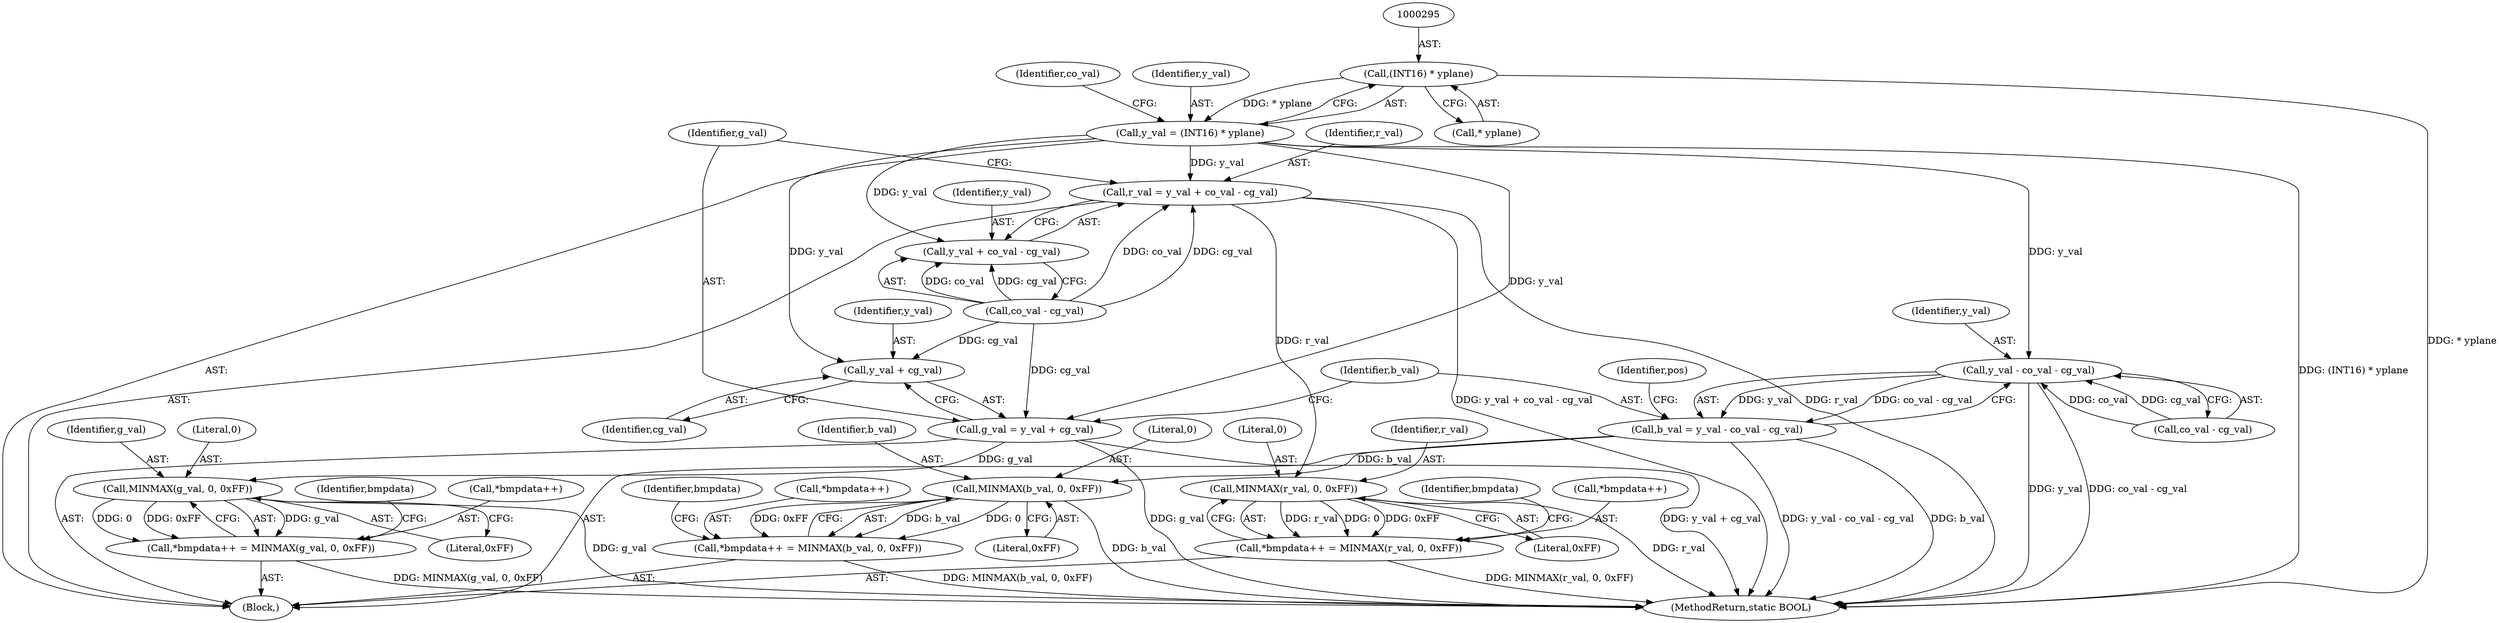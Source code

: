 digraph "0_FreeRDP_d1112c279bd1a327e8e4d0b5f371458bf2579659@pointer" {
"1000294" [label="(Call,(INT16) * yplane)"];
"1000292" [label="(Call,y_val = (INT16) * yplane)"];
"1000321" [label="(Call,r_val = y_val + co_val - cg_val)"];
"1000375" [label="(Call,MINMAX(r_val, 0, 0xFF))"];
"1000371" [label="(Call,*bmpdata++ = MINMAX(r_val, 0, 0xFF))"];
"1000323" [label="(Call,y_val + co_val - cg_val)"];
"1000329" [label="(Call,g_val = y_val + cg_val)"];
"1000367" [label="(Call,MINMAX(g_val, 0, 0xFF))"];
"1000363" [label="(Call,*bmpdata++ = MINMAX(g_val, 0, 0xFF))"];
"1000331" [label="(Call,y_val + cg_val)"];
"1000337" [label="(Call,y_val - co_val - cg_val)"];
"1000335" [label="(Call,b_val = y_val - co_val - cg_val)"];
"1000359" [label="(Call,MINMAX(b_val, 0, 0xFF))"];
"1000355" [label="(Call,*bmpdata++ = MINMAX(b_val, 0, 0xFF))"];
"1000337" [label="(Call,y_val - co_val - cg_val)"];
"1000369" [label="(Literal,0)"];
"1000336" [label="(Identifier,b_val)"];
"1000296" [label="(Call,* yplane)"];
"1000321" [label="(Call,r_val = y_val + co_val - cg_val)"];
"1000362" [label="(Literal,0xFF)"];
"1000294" [label="(Call,(INT16) * yplane)"];
"1000363" [label="(Call,*bmpdata++ = MINMAX(g_val, 0, 0xFF))"];
"1000323" [label="(Call,y_val + co_val - cg_val)"];
"1000330" [label="(Identifier,g_val)"];
"1000375" [label="(Call,MINMAX(r_val, 0, 0xFF))"];
"1000325" [label="(Call,co_val - cg_val)"];
"1000300" [label="(Identifier,co_val)"];
"1000332" [label="(Identifier,y_val)"];
"1000359" [label="(Call,MINMAX(b_val, 0, 0xFF))"];
"1000374" [label="(Identifier,bmpdata)"];
"1000411" [label="(MethodReturn,static BOOL)"];
"1000370" [label="(Literal,0xFF)"];
"1000355" [label="(Call,*bmpdata++ = MINMAX(b_val, 0, 0xFF))"];
"1000356" [label="(Call,*bmpdata++)"];
"1000331" [label="(Call,y_val + cg_val)"];
"1000377" [label="(Literal,0)"];
"1000290" [label="(Block,)"];
"1000382" [label="(Identifier,bmpdata)"];
"1000378" [label="(Literal,0xFF)"];
"1000366" [label="(Identifier,bmpdata)"];
"1000339" [label="(Call,co_val - cg_val)"];
"1000371" [label="(Call,*bmpdata++ = MINMAX(r_val, 0, 0xFF))"];
"1000376" [label="(Identifier,r_val)"];
"1000367" [label="(Call,MINMAX(g_val, 0, 0xFF))"];
"1000364" [label="(Call,*bmpdata++)"];
"1000292" [label="(Call,y_val = (INT16) * yplane)"];
"1000324" [label="(Identifier,y_val)"];
"1000345" [label="(Identifier,pos)"];
"1000333" [label="(Identifier,cg_val)"];
"1000329" [label="(Call,g_val = y_val + cg_val)"];
"1000372" [label="(Call,*bmpdata++)"];
"1000360" [label="(Identifier,b_val)"];
"1000322" [label="(Identifier,r_val)"];
"1000338" [label="(Identifier,y_val)"];
"1000335" [label="(Call,b_val = y_val - co_val - cg_val)"];
"1000361" [label="(Literal,0)"];
"1000368" [label="(Identifier,g_val)"];
"1000293" [label="(Identifier,y_val)"];
"1000294" -> "1000292"  [label="AST: "];
"1000294" -> "1000296"  [label="CFG: "];
"1000295" -> "1000294"  [label="AST: "];
"1000296" -> "1000294"  [label="AST: "];
"1000292" -> "1000294"  [label="CFG: "];
"1000294" -> "1000411"  [label="DDG: * yplane"];
"1000294" -> "1000292"  [label="DDG: * yplane"];
"1000292" -> "1000290"  [label="AST: "];
"1000293" -> "1000292"  [label="AST: "];
"1000300" -> "1000292"  [label="CFG: "];
"1000292" -> "1000411"  [label="DDG: (INT16) * yplane"];
"1000292" -> "1000321"  [label="DDG: y_val"];
"1000292" -> "1000323"  [label="DDG: y_val"];
"1000292" -> "1000329"  [label="DDG: y_val"];
"1000292" -> "1000331"  [label="DDG: y_val"];
"1000292" -> "1000337"  [label="DDG: y_val"];
"1000321" -> "1000290"  [label="AST: "];
"1000321" -> "1000323"  [label="CFG: "];
"1000322" -> "1000321"  [label="AST: "];
"1000323" -> "1000321"  [label="AST: "];
"1000330" -> "1000321"  [label="CFG: "];
"1000321" -> "1000411"  [label="DDG: r_val"];
"1000321" -> "1000411"  [label="DDG: y_val + co_val - cg_val"];
"1000325" -> "1000321"  [label="DDG: co_val"];
"1000325" -> "1000321"  [label="DDG: cg_val"];
"1000321" -> "1000375"  [label="DDG: r_val"];
"1000375" -> "1000371"  [label="AST: "];
"1000375" -> "1000378"  [label="CFG: "];
"1000376" -> "1000375"  [label="AST: "];
"1000377" -> "1000375"  [label="AST: "];
"1000378" -> "1000375"  [label="AST: "];
"1000371" -> "1000375"  [label="CFG: "];
"1000375" -> "1000411"  [label="DDG: r_val"];
"1000375" -> "1000371"  [label="DDG: r_val"];
"1000375" -> "1000371"  [label="DDG: 0"];
"1000375" -> "1000371"  [label="DDG: 0xFF"];
"1000371" -> "1000290"  [label="AST: "];
"1000372" -> "1000371"  [label="AST: "];
"1000382" -> "1000371"  [label="CFG: "];
"1000371" -> "1000411"  [label="DDG: MINMAX(r_val, 0, 0xFF)"];
"1000323" -> "1000325"  [label="CFG: "];
"1000324" -> "1000323"  [label="AST: "];
"1000325" -> "1000323"  [label="AST: "];
"1000325" -> "1000323"  [label="DDG: co_val"];
"1000325" -> "1000323"  [label="DDG: cg_val"];
"1000329" -> "1000290"  [label="AST: "];
"1000329" -> "1000331"  [label="CFG: "];
"1000330" -> "1000329"  [label="AST: "];
"1000331" -> "1000329"  [label="AST: "];
"1000336" -> "1000329"  [label="CFG: "];
"1000329" -> "1000411"  [label="DDG: y_val + cg_val"];
"1000329" -> "1000411"  [label="DDG: g_val"];
"1000325" -> "1000329"  [label="DDG: cg_val"];
"1000329" -> "1000367"  [label="DDG: g_val"];
"1000367" -> "1000363"  [label="AST: "];
"1000367" -> "1000370"  [label="CFG: "];
"1000368" -> "1000367"  [label="AST: "];
"1000369" -> "1000367"  [label="AST: "];
"1000370" -> "1000367"  [label="AST: "];
"1000363" -> "1000367"  [label="CFG: "];
"1000367" -> "1000411"  [label="DDG: g_val"];
"1000367" -> "1000363"  [label="DDG: g_val"];
"1000367" -> "1000363"  [label="DDG: 0"];
"1000367" -> "1000363"  [label="DDG: 0xFF"];
"1000363" -> "1000290"  [label="AST: "];
"1000364" -> "1000363"  [label="AST: "];
"1000374" -> "1000363"  [label="CFG: "];
"1000363" -> "1000411"  [label="DDG: MINMAX(g_val, 0, 0xFF)"];
"1000331" -> "1000333"  [label="CFG: "];
"1000332" -> "1000331"  [label="AST: "];
"1000333" -> "1000331"  [label="AST: "];
"1000325" -> "1000331"  [label="DDG: cg_val"];
"1000337" -> "1000335"  [label="AST: "];
"1000337" -> "1000339"  [label="CFG: "];
"1000338" -> "1000337"  [label="AST: "];
"1000339" -> "1000337"  [label="AST: "];
"1000335" -> "1000337"  [label="CFG: "];
"1000337" -> "1000411"  [label="DDG: co_val - cg_val"];
"1000337" -> "1000411"  [label="DDG: y_val"];
"1000337" -> "1000335"  [label="DDG: y_val"];
"1000337" -> "1000335"  [label="DDG: co_val - cg_val"];
"1000339" -> "1000337"  [label="DDG: co_val"];
"1000339" -> "1000337"  [label="DDG: cg_val"];
"1000335" -> "1000290"  [label="AST: "];
"1000336" -> "1000335"  [label="AST: "];
"1000345" -> "1000335"  [label="CFG: "];
"1000335" -> "1000411"  [label="DDG: b_val"];
"1000335" -> "1000411"  [label="DDG: y_val - co_val - cg_val"];
"1000335" -> "1000359"  [label="DDG: b_val"];
"1000359" -> "1000355"  [label="AST: "];
"1000359" -> "1000362"  [label="CFG: "];
"1000360" -> "1000359"  [label="AST: "];
"1000361" -> "1000359"  [label="AST: "];
"1000362" -> "1000359"  [label="AST: "];
"1000355" -> "1000359"  [label="CFG: "];
"1000359" -> "1000411"  [label="DDG: b_val"];
"1000359" -> "1000355"  [label="DDG: b_val"];
"1000359" -> "1000355"  [label="DDG: 0"];
"1000359" -> "1000355"  [label="DDG: 0xFF"];
"1000355" -> "1000290"  [label="AST: "];
"1000356" -> "1000355"  [label="AST: "];
"1000366" -> "1000355"  [label="CFG: "];
"1000355" -> "1000411"  [label="DDG: MINMAX(b_val, 0, 0xFF)"];
}
